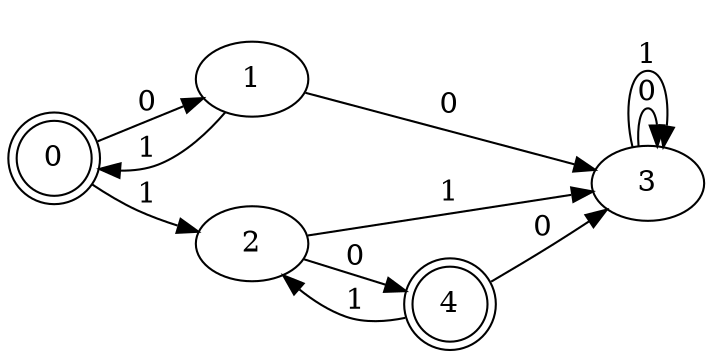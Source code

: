 digraph Automata {
	rankdir=LR
	0 [label=0 shape=doublecircle]
	0 -> 1 [label=0]
	0 -> 2 [label=1]
	1 [label=1]
	1 -> 3 [label=0]
	1 -> 0 [label=1]
	2 [label=2]
	2 -> 4 [label=0]
	2 -> 3 [label=1]
	3 [label=3]
	3 -> 3 [label=0]
	3 -> 3 [label=1]
	4 [label=4 shape=doublecircle]
	4 -> 3 [label=0]
	4 -> 2 [label=1]
}
